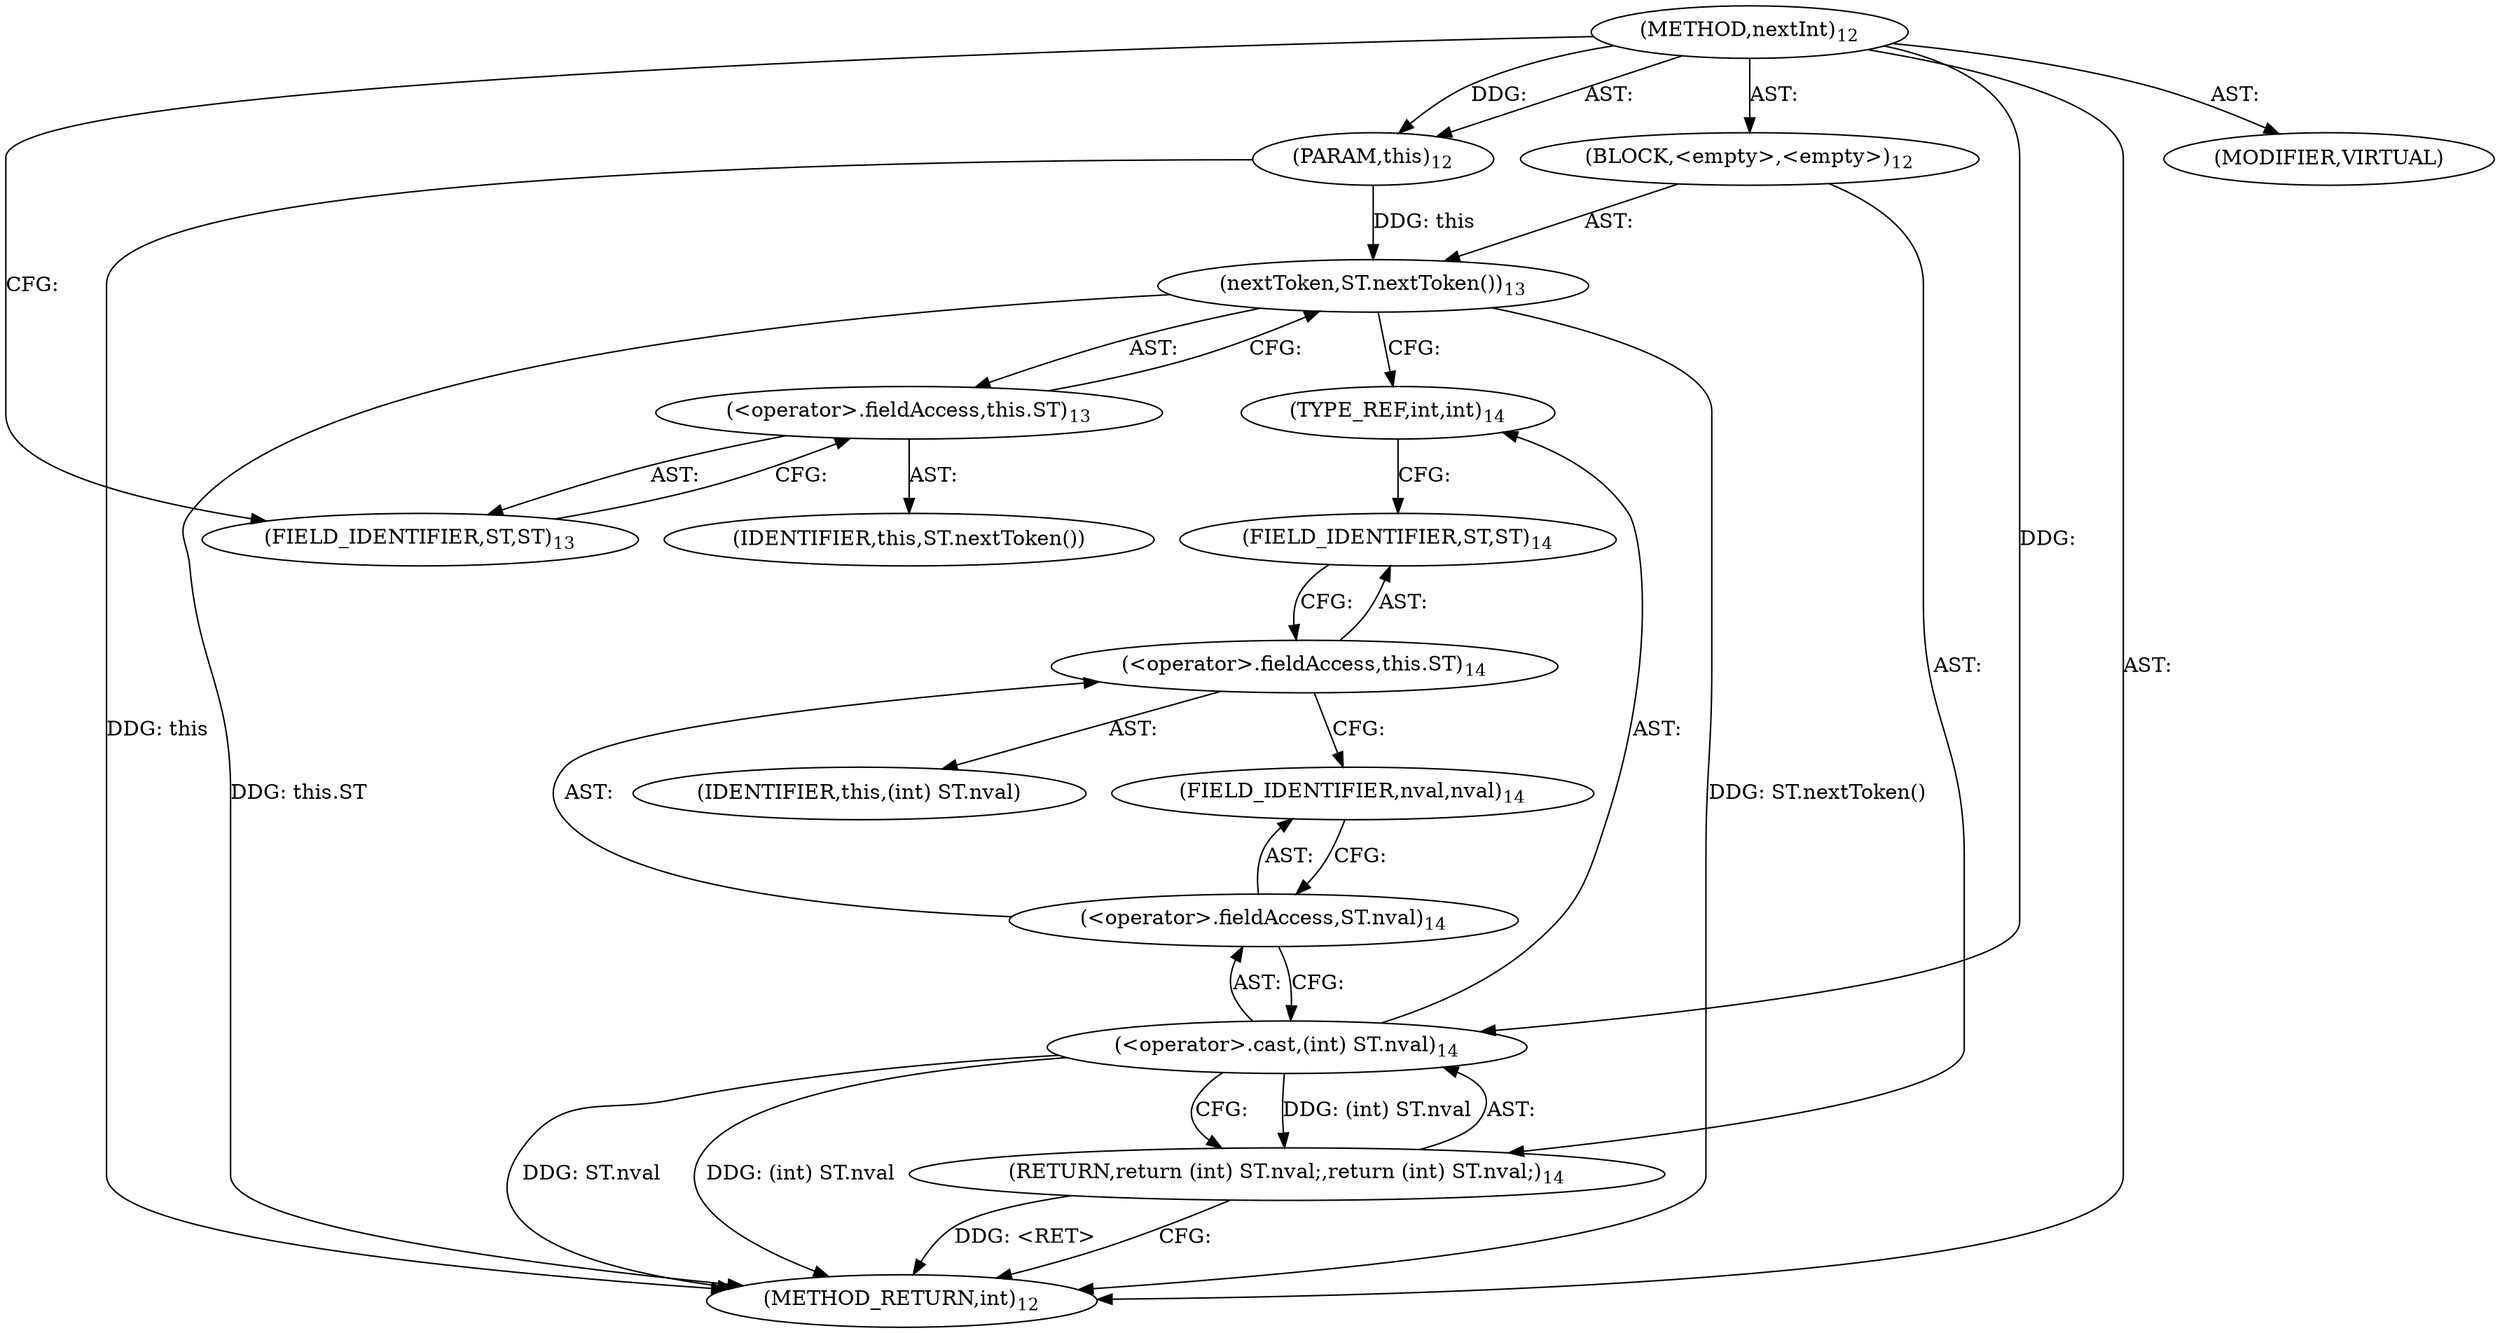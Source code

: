 digraph "nextInt" {  
"33" [label = <(METHOD,nextInt)<SUB>12</SUB>> ]
"34" [label = <(PARAM,this)<SUB>12</SUB>> ]
"35" [label = <(BLOCK,&lt;empty&gt;,&lt;empty&gt;)<SUB>12</SUB>> ]
"36" [label = <(nextToken,ST.nextToken())<SUB>13</SUB>> ]
"37" [label = <(&lt;operator&gt;.fieldAccess,this.ST)<SUB>13</SUB>> ]
"38" [label = <(IDENTIFIER,this,ST.nextToken())> ]
"39" [label = <(FIELD_IDENTIFIER,ST,ST)<SUB>13</SUB>> ]
"40" [label = <(RETURN,return (int) ST.nval;,return (int) ST.nval;)<SUB>14</SUB>> ]
"41" [label = <(&lt;operator&gt;.cast,(int) ST.nval)<SUB>14</SUB>> ]
"42" [label = <(TYPE_REF,int,int)<SUB>14</SUB>> ]
"43" [label = <(&lt;operator&gt;.fieldAccess,ST.nval)<SUB>14</SUB>> ]
"44" [label = <(&lt;operator&gt;.fieldAccess,this.ST)<SUB>14</SUB>> ]
"45" [label = <(IDENTIFIER,this,(int) ST.nval)> ]
"46" [label = <(FIELD_IDENTIFIER,ST,ST)<SUB>14</SUB>> ]
"47" [label = <(FIELD_IDENTIFIER,nval,nval)<SUB>14</SUB>> ]
"48" [label = <(MODIFIER,VIRTUAL)> ]
"49" [label = <(METHOD_RETURN,int)<SUB>12</SUB>> ]
  "33" -> "34"  [ label = "AST: "] 
  "33" -> "35"  [ label = "AST: "] 
  "33" -> "48"  [ label = "AST: "] 
  "33" -> "49"  [ label = "AST: "] 
  "35" -> "36"  [ label = "AST: "] 
  "35" -> "40"  [ label = "AST: "] 
  "36" -> "37"  [ label = "AST: "] 
  "37" -> "38"  [ label = "AST: "] 
  "37" -> "39"  [ label = "AST: "] 
  "40" -> "41"  [ label = "AST: "] 
  "41" -> "42"  [ label = "AST: "] 
  "41" -> "43"  [ label = "AST: "] 
  "43" -> "44"  [ label = "AST: "] 
  "43" -> "47"  [ label = "AST: "] 
  "44" -> "45"  [ label = "AST: "] 
  "44" -> "46"  [ label = "AST: "] 
  "36" -> "42"  [ label = "CFG: "] 
  "40" -> "49"  [ label = "CFG: "] 
  "37" -> "36"  [ label = "CFG: "] 
  "41" -> "40"  [ label = "CFG: "] 
  "39" -> "37"  [ label = "CFG: "] 
  "42" -> "46"  [ label = "CFG: "] 
  "43" -> "41"  [ label = "CFG: "] 
  "44" -> "47"  [ label = "CFG: "] 
  "47" -> "43"  [ label = "CFG: "] 
  "46" -> "44"  [ label = "CFG: "] 
  "33" -> "39"  [ label = "CFG: "] 
  "40" -> "49"  [ label = "DDG: &lt;RET&gt;"] 
  "34" -> "49"  [ label = "DDG: this"] 
  "36" -> "49"  [ label = "DDG: this.ST"] 
  "36" -> "49"  [ label = "DDG: ST.nextToken()"] 
  "41" -> "49"  [ label = "DDG: ST.nval"] 
  "41" -> "49"  [ label = "DDG: (int) ST.nval"] 
  "33" -> "34"  [ label = "DDG: "] 
  "41" -> "40"  [ label = "DDG: (int) ST.nval"] 
  "34" -> "36"  [ label = "DDG: this"] 
  "33" -> "41"  [ label = "DDG: "] 
}

